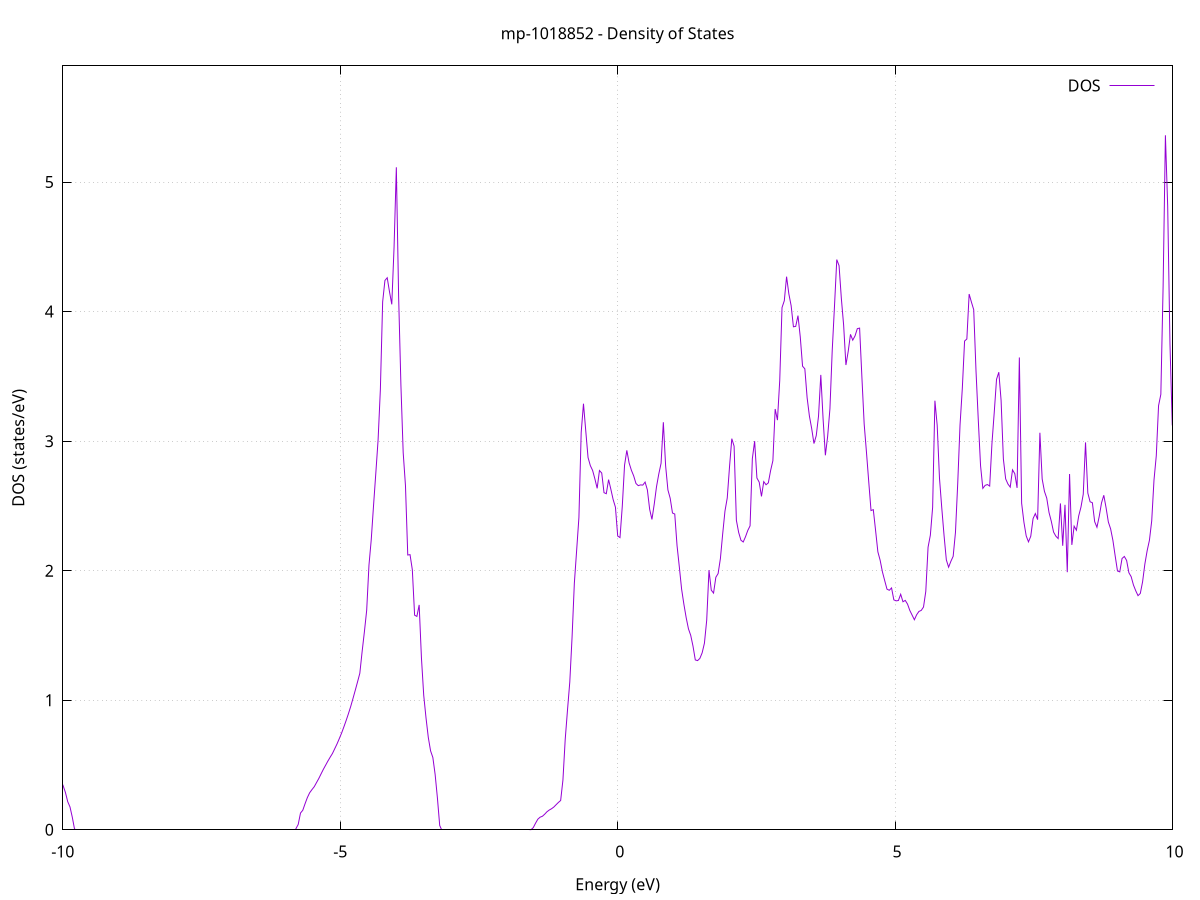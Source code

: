 set title 'mp-1018852 - Density of States'
set xlabel 'Energy (eV)'
set ylabel 'DOS (states/eV)'
set grid
set xrange [-10:10]
set yrange [0:5.897]
set xzeroaxis lt -1
set terminal png size 800,600
set output 'mp-1018852_dos_gnuplot.png'
plot '-' using 1:2 with lines title 'DOS'
-41.580800 0.000000
-41.539700 0.000000
-41.498500 0.000000
-41.457400 0.000000
-41.416300 0.000000
-41.375100 0.000000
-41.334000 0.000000
-41.292900 0.000000
-41.251800 0.000000
-41.210600 0.000000
-41.169500 0.000000
-41.128400 0.000000
-41.087200 0.000000
-41.046100 0.000000
-41.005000 0.000000
-40.963800 0.000000
-40.922700 0.000000
-40.881600 0.000000
-40.840500 0.000000
-40.799300 0.000000
-40.758200 0.000000
-40.717100 0.000000
-40.675900 0.000000
-40.634800 0.000000
-40.593700 0.000000
-40.552600 0.000000
-40.511400 0.000000
-40.470300 0.000000
-40.429200 0.000000
-40.388000 0.000000
-40.346900 0.000000
-40.305800 0.000000
-40.264600 0.000000
-40.223500 0.000000
-40.182400 0.000000
-40.141300 0.000000
-40.100100 0.000000
-40.059000 0.000000
-40.017900 0.000000
-39.976700 0.000000
-39.935600 0.000000
-39.894500 0.000000
-39.853400 0.000000
-39.812200 0.000000
-39.771100 0.000000
-39.730000 0.000000
-39.688800 0.000000
-39.647700 0.000000
-39.606600 0.000000
-39.565400 0.000000
-39.524300 0.000000
-39.483200 0.000000
-39.442100 0.000000
-39.400900 0.000000
-39.359800 0.000000
-39.318700 0.000000
-39.277500 0.000000
-39.236400 0.000000
-39.195300 0.000000
-39.154200 0.000000
-39.113000 0.000000
-39.071900 0.000000
-39.030800 0.000000
-38.989600 0.000000
-38.948500 0.000000
-38.907400 0.000000
-38.866200 0.000000
-38.825100 0.000000
-38.784000 0.000000
-38.742900 0.000000
-38.701700 0.000000
-38.660600 0.000000
-38.619500 0.000000
-38.578300 0.000000
-38.537200 0.000000
-38.496100 0.000000
-38.455000 0.000000
-38.413800 0.000000
-38.372700 0.000000
-38.331600 0.000000
-38.290400 0.000000
-38.249300 0.000000
-38.208200 0.000000
-38.167000 0.000000
-38.125900 0.000000
-38.084800 0.000000
-38.043700 0.000000
-38.002500 0.000000
-37.961400 0.000000
-37.920300 0.000000
-37.879100 0.000000
-37.838000 1.192600
-37.796900 13.156100
-37.755700 7.453200
-37.714600 5.088600
-37.673500 5.054800
-37.632400 4.101500
-37.591200 4.101600
-37.550100 3.974700
-37.509000 3.803800
-37.467800 3.803900
-37.426700 3.941400
-37.385600 3.993900
-37.344500 3.994000
-37.303300 4.841500
-37.262200 4.841700
-37.221100 18.468900
-37.179900 37.450300
-37.138800 46.423100
-37.097700 45.068700
-37.056500 41.510000
-37.015400 27.506200
-36.974300 0.000000
-36.933200 0.000000
-36.892000 0.000000
-36.850900 0.000000
-36.809800 0.000000
-36.768600 0.000000
-36.727500 0.000000
-36.686400 0.000000
-36.645300 0.000000
-36.604100 0.000000
-36.563000 0.000000
-36.521900 0.000000
-36.480700 0.000000
-36.439600 0.000000
-36.398500 0.000000
-36.357300 0.000000
-36.316200 0.000000
-36.275100 0.000000
-36.234000 0.000000
-36.192800 0.000000
-36.151700 0.000000
-36.110600 0.000000
-36.069400 0.000000
-36.028300 0.000000
-35.987200 0.000000
-35.946100 0.000000
-35.904900 0.000000
-35.863800 0.000000
-35.822700 0.000000
-35.781500 0.000000
-35.740400 0.000000
-35.699300 0.000000
-35.658100 0.000000
-35.617000 0.000000
-35.575900 0.000000
-35.534800 0.000000
-35.493600 0.000000
-35.452500 0.000000
-35.411400 0.000000
-35.370200 0.000000
-35.329100 0.000000
-35.288000 0.000000
-35.246900 0.000000
-35.205700 0.000000
-35.164600 0.000000
-35.123500 0.000000
-35.082300 0.000000
-35.041200 0.000000
-35.000100 0.000000
-34.958900 0.000000
-34.917800 0.000000
-34.876700 0.000000
-34.835600 0.000000
-34.794400 0.000000
-34.753300 0.000000
-34.712200 0.000000
-34.671000 0.000000
-34.629900 0.000000
-34.588800 0.000000
-34.547700 0.000000
-34.506500 0.000000
-34.465400 0.000000
-34.424300 0.000000
-34.383100 0.000000
-34.342000 0.000000
-34.300900 0.000000
-34.259700 0.000000
-34.218600 0.000000
-34.177500 0.000000
-34.136400 0.000000
-34.095200 0.000000
-34.054100 0.000000
-34.013000 0.000000
-33.971800 0.000000
-33.930700 0.000000
-33.889600 0.000000
-33.848400 0.000000
-33.807300 0.000000
-33.766200 0.000000
-33.725100 0.000000
-33.683900 0.000000
-33.642800 0.000000
-33.601700 0.000000
-33.560500 0.000000
-33.519400 0.000000
-33.478300 0.000000
-33.437200 0.000000
-33.396000 0.000000
-33.354900 0.000000
-33.313800 0.000000
-33.272600 0.000000
-33.231500 0.000000
-33.190400 0.000000
-33.149200 0.000000
-33.108100 0.000000
-33.067000 0.000000
-33.025900 0.000000
-32.984700 0.000000
-32.943600 0.000000
-32.902500 0.000000
-32.861300 0.000000
-32.820200 0.000000
-32.779100 0.000000
-32.738000 0.000000
-32.696800 0.000000
-32.655700 0.000000
-32.614600 0.000000
-32.573400 0.000000
-32.532300 0.000000
-32.491200 0.000000
-32.450000 0.000000
-32.408900 0.000000
-32.367800 0.000000
-32.326700 0.000000
-32.285500 0.000000
-32.244400 0.000000
-32.203300 0.000000
-32.162100 0.000000
-32.121000 0.000000
-32.079900 0.000000
-32.038800 0.000000
-31.997600 0.000000
-31.956500 0.000000
-31.915400 0.000000
-31.874200 0.000000
-31.833100 0.000000
-31.792000 0.000000
-31.750800 0.000000
-31.709700 0.000000
-31.668600 0.000000
-31.627500 0.000000
-31.586300 0.000000
-31.545200 0.000000
-31.504100 0.000000
-31.462900 0.000000
-31.421800 0.000000
-31.380700 0.000000
-31.339600 0.000000
-31.298400 0.000000
-31.257300 0.000000
-31.216200 0.000000
-31.175000 0.000000
-31.133900 0.000000
-31.092800 0.000000
-31.051600 0.000000
-31.010500 0.000000
-30.969400 0.000000
-30.928300 0.000000
-30.887100 0.000000
-30.846000 0.000000
-30.804900 0.000000
-30.763700 0.000000
-30.722600 0.000000
-30.681500 0.000000
-30.640400 0.000000
-30.599200 0.000000
-30.558100 0.000000
-30.517000 0.000000
-30.475800 0.000000
-30.434700 0.000000
-30.393600 0.000000
-30.352400 0.000000
-30.311300 0.000000
-30.270200 0.000000
-30.229100 0.000000
-30.187900 0.000000
-30.146800 0.000000
-30.105700 0.000000
-30.064500 0.000000
-30.023400 0.000000
-29.982300 0.000000
-29.941100 0.000000
-29.900000 0.000000
-29.858900 0.000000
-29.817800 0.000000
-29.776600 0.000000
-29.735500 0.000000
-29.694400 0.000000
-29.653200 0.000000
-29.612100 0.000000
-29.571000 0.000000
-29.529900 0.000000
-29.488700 0.000000
-29.447600 0.000000
-29.406500 0.000000
-29.365300 0.000000
-29.324200 0.000000
-29.283100 0.000000
-29.241900 0.000000
-29.200800 0.000000
-29.159700 0.000000
-29.118600 0.000000
-29.077400 0.000000
-29.036300 0.000000
-28.995200 0.000000
-28.954000 0.000000
-28.912900 0.000000
-28.871800 0.000000
-28.830700 0.000000
-28.789500 0.000000
-28.748400 0.000000
-28.707300 0.000000
-28.666100 0.000000
-28.625000 0.000000
-28.583900 0.000000
-28.542700 0.000000
-28.501600 0.000000
-28.460500 0.000000
-28.419400 0.000000
-28.378200 0.000000
-28.337100 0.000000
-28.296000 0.000000
-28.254800 0.000000
-28.213700 0.000000
-28.172600 0.000000
-28.131500 0.000000
-28.090300 0.000000
-28.049200 0.000000
-28.008100 0.000000
-27.966900 0.000000
-27.925800 0.000000
-27.884700 0.000000
-27.843500 0.000000
-27.802400 0.000000
-27.761300 0.000000
-27.720200 0.000000
-27.679000 0.000000
-27.637900 0.000000
-27.596800 0.000000
-27.555600 0.000000
-27.514500 0.000000
-27.473400 0.000000
-27.432300 0.000000
-27.391100 0.000000
-27.350000 0.000000
-27.308900 0.000000
-27.267700 0.000000
-27.226600 0.000000
-27.185500 0.000000
-27.144300 0.000000
-27.103200 0.000000
-27.062100 0.000000
-27.021000 0.000000
-26.979800 0.000000
-26.938700 0.000000
-26.897600 0.000000
-26.856400 0.000000
-26.815300 0.000000
-26.774200 0.000000
-26.733100 0.000000
-26.691900 0.000000
-26.650800 0.000000
-26.609700 0.000000
-26.568500 0.000000
-26.527400 0.000000
-26.486300 0.000000
-26.445100 0.000000
-26.404000 0.000000
-26.362900 0.000000
-26.321800 0.000000
-26.280600 0.000000
-26.239500 0.000000
-26.198400 0.000000
-26.157200 0.000000
-26.116100 0.000000
-26.075000 0.000000
-26.033800 0.000000
-25.992700 0.000000
-25.951600 0.000000
-25.910500 0.000000
-25.869300 0.000000
-25.828200 0.000000
-25.787100 0.000000
-25.745900 0.000000
-25.704800 0.000000
-25.663700 0.000000
-25.622600 0.000000
-25.581400 0.000000
-25.540300 0.000000
-25.499200 0.000000
-25.458000 0.000000
-25.416900 0.000000
-25.375800 0.000000
-25.334600 0.000000
-25.293500 0.000000
-25.252400 0.000000
-25.211300 0.000000
-25.170100 0.000000
-25.129000 0.000000
-25.087900 0.000000
-25.046700 0.000000
-25.005600 0.000000
-24.964500 0.000000
-24.923400 0.000000
-24.882200 0.000000
-24.841100 0.000000
-24.800000 0.000000
-24.758800 0.000000
-24.717700 0.000000
-24.676600 0.000000
-24.635400 0.000000
-24.594300 0.000000
-24.553200 0.000000
-24.512100 0.000000
-24.470900 0.000000
-24.429800 0.000000
-24.388700 0.000000
-24.347500 0.000000
-24.306400 0.000000
-24.265300 0.000000
-24.224200 0.000000
-24.183000 0.000000
-24.141900 0.000000
-24.100800 0.000000
-24.059600 0.000000
-24.018500 0.000000
-23.977400 0.000000
-23.936200 0.000000
-23.895100 0.000000
-23.854000 0.000000
-23.812900 0.000000
-23.771700 0.000000
-23.730600 0.000000
-23.689500 0.000000
-23.648300 0.000000
-23.607200 0.000000
-23.566100 0.000000
-23.525000 0.000000
-23.483800 0.000000
-23.442700 0.000000
-23.401600 0.000000
-23.360400 0.000000
-23.319300 0.000000
-23.278200 0.000000
-23.237000 0.000000
-23.195900 0.000000
-23.154800 0.000000
-23.113700 0.000000
-23.072500 0.000000
-23.031400 0.000000
-22.990300 0.000000
-22.949100 0.000000
-22.908000 0.000000
-22.866900 0.000000
-22.825800 0.000000
-22.784600 0.000000
-22.743500 0.000000
-22.702400 0.000000
-22.661200 0.000000
-22.620100 0.000000
-22.579000 0.000000
-22.537800 0.000000
-22.496700 0.000000
-22.455600 0.000000
-22.414500 0.000000
-22.373300 0.000000
-22.332200 0.000000
-22.291100 0.000000
-22.249900 0.000000
-22.208800 0.000000
-22.167700 0.000000
-22.126500 0.000000
-22.085400 0.000000
-22.044300 0.000000
-22.003200 0.000000
-21.962000 0.000000
-21.920900 0.000000
-21.879800 0.000000
-21.838600 0.000000
-21.797500 0.000000
-21.756400 0.000000
-21.715300 0.000000
-21.674100 0.000000
-21.633000 0.000000
-21.591900 0.000000
-21.550700 0.000000
-21.509600 0.000000
-21.468500 0.000000
-21.427300 0.000000
-21.386200 0.000000
-21.345100 0.000000
-21.304000 0.000000
-21.262800 0.000000
-21.221700 0.000000
-21.180600 0.000000
-21.139400 0.000000
-21.098300 0.000000
-21.057200 0.000000
-21.016100 0.000000
-20.974900 0.000000
-20.933800 0.000000
-20.892700 0.000000
-20.851500 0.000000
-20.810400 0.000000
-20.769300 0.000000
-20.728100 0.000000
-20.687000 0.000000
-20.645900 0.000000
-20.604800 0.000000
-20.563600 0.000000
-20.522500 0.000000
-20.481400 0.000000
-20.440200 0.000000
-20.399100 0.000000
-20.358000 0.000000
-20.316900 0.000000
-20.275700 0.000000
-20.234600 0.000000
-20.193500 0.000000
-20.152300 0.000000
-20.111200 0.000000
-20.070100 0.000000
-20.028900 0.000000
-19.987800 0.000000
-19.946700 0.000000
-19.905600 0.000000
-19.864400 0.000000
-19.823300 0.000000
-19.782200 0.000000
-19.741000 0.000000
-19.699900 0.000000
-19.658800 0.000000
-19.617700 0.000000
-19.576500 0.000000
-19.535400 0.000000
-19.494300 0.000000
-19.453100 0.000000
-19.412000 0.000000
-19.370900 0.000000
-19.329700 0.000000
-19.288600 0.000000
-19.247500 0.000000
-19.206400 0.000000
-19.165200 0.000000
-19.124100 0.000000
-19.083000 0.000000
-19.041800 0.000000
-19.000700 0.000000
-18.959600 0.000000
-18.918500 0.000000
-18.877300 0.000000
-18.836200 0.000000
-18.795100 0.000000
-18.753900 0.000000
-18.712800 0.000000
-18.671700 0.000000
-18.630500 0.000000
-18.589400 0.000000
-18.548300 0.000000
-18.507200 0.000000
-18.466000 0.000000
-18.424900 0.000000
-18.383800 0.000000
-18.342600 0.000000
-18.301500 0.000000
-18.260400 0.000000
-18.219200 0.000000
-18.178100 0.000000
-18.137000 0.000000
-18.095900 0.000000
-18.054700 0.000000
-18.013600 0.000000
-17.972500 0.000000
-17.931300 0.000000
-17.890200 0.000000
-17.849100 0.000000
-17.808000 0.000000
-17.766800 0.000000
-17.725700 0.000000
-17.684600 0.000000
-17.643400 0.000000
-17.602300 0.000000
-17.561200 0.000000
-17.520000 0.000000
-17.478900 0.000000
-17.437800 0.000000
-17.396700 0.000000
-17.355500 0.000000
-17.314400 0.000000
-17.273300 0.000000
-17.232100 0.000000
-17.191000 0.000000
-17.149900 0.000000
-17.108800 0.000000
-17.067600 0.000000
-17.026500 0.000000
-16.985400 0.000000
-16.944200 0.000000
-16.903100 0.000000
-16.862000 0.000000
-16.820800 0.000000
-16.779700 0.000000
-16.738600 0.000000
-16.697500 0.000000
-16.656300 0.000000
-16.615200 0.000000
-16.574100 0.000000
-16.532900 0.000000
-16.491800 0.000000
-16.450700 0.000000
-16.409600 0.000000
-16.368400 0.000000
-16.327300 0.000000
-16.286200 0.000000
-16.245000 0.000000
-16.203900 0.000000
-16.162800 0.000000
-16.121600 0.000000
-16.080500 0.000000
-16.039400 0.000000
-15.998300 0.000000
-15.957100 0.000000
-15.916000 0.000000
-15.874900 0.000000
-15.833700 0.000000
-15.792600 0.000000
-15.751500 0.000000
-15.710400 0.000000
-15.669200 0.000000
-15.628100 0.000000
-15.587000 0.000000
-15.545800 0.000000
-15.504700 0.000000
-15.463600 0.000000
-15.422400 0.000000
-15.381300 0.000000
-15.340200 0.000000
-15.299100 0.000000
-15.257900 0.000000
-15.216800 0.000000
-15.175700 0.000000
-15.134500 0.000000
-15.093400 0.000000
-15.052300 0.000000
-15.011200 0.000000
-14.970000 0.000000
-14.928900 0.000000
-14.887800 0.000000
-14.846600 0.000000
-14.805500 0.000000
-14.764400 0.000000
-14.723200 0.000000
-14.682100 0.000000
-14.641000 0.000000
-14.599900 0.000000
-14.558700 0.000000
-14.517600 0.000000
-14.476500 0.000000
-14.435300 0.000000
-14.394200 0.000000
-14.353100 0.000000
-14.311900 0.000000
-14.270800 0.000000
-14.229700 0.000000
-14.188600 0.000000
-14.147400 0.000000
-14.106300 0.000000
-14.065200 0.000000
-14.024000 0.000000
-13.982900 0.000000
-13.941800 0.000000
-13.900700 0.000000
-13.859500 0.000000
-13.818400 0.000000
-13.777300 0.000000
-13.736100 0.000000
-13.695000 0.000000
-13.653900 0.000000
-13.612700 0.000000
-13.571600 0.000000
-13.530500 0.000000
-13.489400 0.000000
-13.448200 0.000000
-13.407100 0.000000
-13.366000 0.000000
-13.324800 0.000000
-13.283700 0.000000
-13.242600 0.000000
-13.201500 0.000000
-13.160300 0.000000
-13.119200 0.000000
-13.078100 0.000000
-13.036900 0.000000
-12.995800 0.000000
-12.954700 0.000000
-12.913500 0.000000
-12.872400 0.000000
-12.831300 0.000000
-12.790200 0.000000
-12.749000 0.000000
-12.707900 0.000000
-12.666800 0.000000
-12.625600 0.000000
-12.584500 0.000000
-12.543400 0.000000
-12.502300 0.000000
-12.461100 0.000000
-12.420000 0.005600
-12.378900 0.133800
-12.337700 0.190500
-12.296600 0.244600
-12.255500 0.315100
-12.214300 0.341900
-12.173200 0.383900
-12.132100 0.427600
-12.091000 0.475500
-12.049800 0.521000
-12.008700 0.558000
-11.967600 0.598000
-11.926400 0.642000
-11.885300 0.693500
-11.844200 0.747000
-11.803100 0.794400
-11.761900 0.845000
-11.720800 0.904600
-11.679700 0.966400
-11.638500 1.030400
-11.597400 1.108400
-11.556300 1.343400
-11.515100 1.361300
-11.474000 1.367300
-11.432900 1.385300
-11.391800 1.414500
-11.350600 1.549300
-11.309500 1.831500
-11.268400 2.066900
-11.227200 2.293400
-11.186100 2.597500
-11.145000 2.942000
-11.103900 3.585500
-11.062700 3.695700
-11.021600 3.739200
-10.980500 4.017700
-10.939300 4.114900
-10.898200 4.617400
-10.857100 4.737700
-10.815900 4.418600
-10.774800 4.454000
-10.733700 4.653500
-10.692600 3.175800
-10.651400 2.556800
-10.610300 2.080400
-10.569200 1.964900
-10.528000 1.910100
-10.486900 1.490400
-10.445800 1.335000
-10.404600 1.184600
-10.363500 1.056000
-10.322400 0.941900
-10.281300 0.840500
-10.240100 0.745200
-10.199000 0.668600
-10.157900 0.593000
-10.116700 0.517400
-10.075600 0.454000
-10.034500 0.394300
-9.993400 0.339700
-9.952200 0.287500
-9.911100 0.216700
-9.870000 0.176000
-9.828800 0.097100
-9.787700 0.003700
-9.746600 0.000000
-9.705400 0.000000
-9.664300 0.000000
-9.623200 0.000000
-9.582100 0.000000
-9.540900 0.000000
-9.499800 0.000000
-9.458700 0.000000
-9.417500 0.000000
-9.376400 0.000000
-9.335300 0.000000
-9.294200 0.000000
-9.253000 0.000000
-9.211900 0.000000
-9.170800 0.000000
-9.129600 0.000000
-9.088500 0.000000
-9.047400 0.000000
-9.006200 0.000000
-8.965100 0.000000
-8.924000 0.000000
-8.882900 0.000000
-8.841700 0.000000
-8.800600 0.000000
-8.759500 0.000000
-8.718300 0.000000
-8.677200 0.000000
-8.636100 0.000000
-8.595000 0.000000
-8.553800 0.000000
-8.512700 0.000000
-8.471600 0.000000
-8.430400 0.000000
-8.389300 0.000000
-8.348200 0.000000
-8.307000 0.000000
-8.265900 0.000000
-8.224800 0.000000
-8.183700 0.000000
-8.142500 0.000000
-8.101400 0.000000
-8.060300 0.000000
-8.019100 0.000000
-7.978000 0.000000
-7.936900 0.000000
-7.895800 0.000000
-7.854600 0.000000
-7.813500 0.000000
-7.772400 0.000000
-7.731200 0.000000
-7.690100 0.000000
-7.649000 0.000000
-7.607800 0.000000
-7.566700 0.000000
-7.525600 0.000000
-7.484500 0.000000
-7.443300 0.000000
-7.402200 0.000000
-7.361100 0.000000
-7.319900 0.000000
-7.278800 0.000000
-7.237700 0.000000
-7.196600 0.000000
-7.155400 0.000000
-7.114300 0.000000
-7.073200 0.000000
-7.032000 0.000000
-6.990900 0.000000
-6.949800 0.000000
-6.908600 0.000000
-6.867500 0.000000
-6.826400 0.000000
-6.785300 0.000000
-6.744100 0.000000
-6.703000 0.000000
-6.661900 0.000000
-6.620700 0.000000
-6.579600 0.000000
-6.538500 0.000000
-6.497300 0.000000
-6.456200 0.000000
-6.415100 0.000000
-6.374000 0.000000
-6.332800 0.000000
-6.291700 0.000000
-6.250600 0.000000
-6.209400 0.000000
-6.168300 0.000000
-6.127200 0.000000
-6.086100 0.000000
-6.044900 0.000000
-6.003800 0.000000
-5.962700 0.000000
-5.921500 0.000000
-5.880400 0.000000
-5.839300 0.000000
-5.798100 0.000000
-5.757000 0.041400
-5.715900 0.129200
-5.674800 0.150600
-5.633600 0.201000
-5.592500 0.248300
-5.551400 0.285300
-5.510200 0.309700
-5.469100 0.332000
-5.428000 0.363600
-5.386900 0.395300
-5.345700 0.430900
-5.304600 0.466200
-5.263500 0.498100
-5.222300 0.530300
-5.181200 0.560300
-5.140100 0.588900
-5.098900 0.625800
-5.057800 0.662500
-5.016700 0.703700
-4.975600 0.746000
-4.934400 0.793800
-4.893300 0.843500
-4.852200 0.895700
-4.811000 0.951900
-4.769900 1.013600
-4.728800 1.076900
-4.687700 1.141800
-4.646500 1.208300
-4.605400 1.374500
-4.564300 1.528100
-4.523100 1.693900
-4.482000 2.042100
-4.440900 2.239200
-4.399700 2.501500
-4.358600 2.752100
-4.317500 3.009100
-4.276400 3.397400
-4.235200 4.075000
-4.194100 4.240400
-4.153000 4.261400
-4.111800 4.153100
-4.070700 4.056000
-4.029600 4.496500
-3.988500 5.114200
-3.947300 4.115900
-3.906200 3.433400
-3.865100 2.911900
-3.823900 2.656600
-3.782800 2.121200
-3.741700 2.123800
-3.700500 2.007600
-3.659400 1.656600
-3.618300 1.646900
-3.577200 1.735900
-3.536000 1.325900
-3.494900 1.037400
-3.453800 0.863700
-3.412600 0.712700
-3.371500 0.609300
-3.330400 0.557900
-3.289300 0.426800
-3.248100 0.244600
-3.207000 0.033400
-3.165900 0.000000
-3.124700 0.000000
-3.083600 0.000000
-3.042500 0.000000
-3.001300 0.000000
-2.960200 0.000000
-2.919100 0.000000
-2.878000 0.000000
-2.836800 0.000000
-2.795700 0.000000
-2.754600 0.000000
-2.713400 0.000000
-2.672300 0.000000
-2.631200 0.000000
-2.590000 0.000000
-2.548900 0.000000
-2.507800 0.000000
-2.466700 0.000000
-2.425500 0.000000
-2.384400 0.000000
-2.343300 0.000000
-2.302100 0.000000
-2.261000 0.000000
-2.219900 0.000000
-2.178800 0.000000
-2.137600 0.000000
-2.096500 0.000000
-2.055400 0.000000
-2.014200 0.000000
-1.973100 0.000000
-1.932000 0.000000
-1.890800 0.000000
-1.849700 0.000000
-1.808600 0.000000
-1.767500 0.000000
-1.726300 0.000000
-1.685200 0.000000
-1.644100 0.000000
-1.602900 0.000000
-1.561800 0.000500
-1.520700 0.016600
-1.479600 0.050900
-1.438400 0.081700
-1.397300 0.097300
-1.356200 0.104200
-1.315000 0.120200
-1.273900 0.139100
-1.232800 0.152400
-1.191600 0.162300
-1.150500 0.175400
-1.109400 0.193300
-1.068300 0.210800
-1.027100 0.226100
-0.986000 0.384300
-0.944900 0.698400
-0.903700 0.924800
-0.862600 1.140000
-0.821500 1.485800
-0.780400 1.902400
-0.739200 2.155500
-0.698100 2.410400
-0.657000 3.067100
-0.615800 3.289000
-0.574700 3.079600
-0.533600 2.874000
-0.492400 2.811400
-0.451300 2.774200
-0.410200 2.709100
-0.369100 2.635700
-0.327900 2.773300
-0.286800 2.753900
-0.245700 2.602200
-0.204500 2.594400
-0.163400 2.703000
-0.122300 2.628700
-0.081200 2.549200
-0.040000 2.490500
0.001100 2.267500
0.042200 2.255500
0.083400 2.496000
0.124500 2.814400
0.165600 2.929100
0.206800 2.831600
0.247900 2.775300
0.289000 2.731900
0.330100 2.673400
0.371300 2.656500
0.412400 2.662300
0.453500 2.660800
0.494700 2.684100
0.535800 2.623800
0.576900 2.474200
0.618000 2.395600
0.659200 2.512800
0.700300 2.648000
0.741400 2.746300
0.782600 2.829300
0.823700 3.146000
0.864800 2.809100
0.906000 2.623500
0.947100 2.558800
0.988200 2.445500
1.029300 2.437400
1.070500 2.193700
1.111600 2.029300
1.152700 1.857700
1.193900 1.740900
1.235000 1.637900
1.276100 1.551500
1.317300 1.500300
1.358400 1.416800
1.399500 1.311200
1.440600 1.305900
1.481800 1.322800
1.522900 1.365700
1.564000 1.440300
1.605200 1.617500
1.646300 2.004400
1.687400 1.849700
1.728500 1.827200
1.769700 1.949200
1.810800 1.977900
1.851900 2.093300
1.893100 2.284000
1.934200 2.459800
1.975300 2.561500
2.016500 2.803400
2.057600 3.019300
2.098700 2.961400
2.139800 2.389600
2.181000 2.295300
2.222100 2.235200
2.263200 2.221500
2.304400 2.262000
2.345500 2.310700
2.386600 2.346100
2.427700 2.864900
2.468900 3.000200
2.510000 2.715600
2.551100 2.683500
2.592300 2.573800
2.633400 2.687600
2.674500 2.663400
2.715700 2.678100
2.756800 2.772900
2.797900 2.849300
2.839000 3.248100
2.880200 3.162300
2.921300 3.467600
2.962400 4.031000
3.003600 4.084000
3.044700 4.269700
3.085800 4.136300
3.126900 4.045500
3.168100 3.882900
3.209200 3.885900
3.250300 3.969000
3.291500 3.804200
3.332600 3.578700
3.373700 3.558300
3.414900 3.335300
3.456000 3.193800
3.497100 3.097300
3.538200 2.981500
3.579400 3.042600
3.620500 3.193300
3.661600 3.511400
3.702800 3.170800
3.743900 2.891000
3.785000 3.038200
3.826100 3.250400
3.867300 3.699500
3.908400 4.043700
3.949500 4.401600
3.990700 4.354500
4.031800 4.101300
4.072900 3.895800
4.114100 3.587700
4.155200 3.692400
4.196300 3.824500
4.237400 3.779600
4.278600 3.812700
4.319700 3.868500
4.360800 3.872700
4.402000 3.494500
4.443100 3.132300
4.484200 2.915900
4.525300 2.687500
4.566500 2.464400
4.607600 2.471200
4.648700 2.311300
4.689900 2.145700
4.731000 2.080400
4.772100 1.991000
4.813300 1.923100
4.854400 1.857400
4.895500 1.848800
4.936600 1.866800
4.977800 1.774800
5.018900 1.767200
5.060000 1.769800
5.101200 1.818000
5.142300 1.760200
5.183400 1.770800
5.224500 1.742200
5.265700 1.693200
5.306800 1.657400
5.347900 1.621400
5.389100 1.660200
5.430200 1.685700
5.471300 1.693300
5.512500 1.719500
5.553600 1.840200
5.594700 2.181300
5.635800 2.273900
5.677000 2.488900
5.718100 3.312400
5.759200 3.121500
5.800400 2.714400
5.841500 2.485000
5.882600 2.272800
5.923800 2.083900
5.964900 2.027000
6.006000 2.072500
6.047100 2.110900
6.088300 2.294800
6.129400 2.675700
6.170500 3.123000
6.211700 3.405200
6.252800 3.772700
6.293900 3.788800
6.335000 4.135600
6.376200 4.073300
6.417300 4.015000
6.458400 3.545400
6.499600 3.164800
6.540700 2.810300
6.581800 2.635300
6.623000 2.658700
6.664100 2.665000
6.705200 2.653200
6.746300 2.983600
6.787500 3.222900
6.828600 3.477400
6.869700 3.532200
6.910900 3.314600
6.952000 2.862200
6.993100 2.708900
7.034200 2.669200
7.075400 2.645100
7.116500 2.778400
7.157600 2.749100
7.198800 2.639200
7.239900 3.646200
7.281000 2.520800
7.322200 2.374700
7.363300 2.268700
7.404400 2.222700
7.445500 2.265900
7.486700 2.401500
7.527800 2.441000
7.568900 2.394000
7.610100 3.064700
7.651200 2.707600
7.692300 2.612300
7.733400 2.560400
7.774600 2.449200
7.815700 2.381300
7.856800 2.298000
7.898000 2.266400
7.939100 2.248200
7.980200 2.519500
8.021400 2.192500
8.062500 2.508600
8.103600 1.988700
8.144700 2.746300
8.185900 2.199100
8.227000 2.343700
8.268100 2.312400
8.309300 2.422600
8.350400 2.490900
8.391500 2.590500
8.432600 2.990300
8.473800 2.599600
8.514900 2.532100
8.556000 2.524600
8.597200 2.378700
8.638300 2.335300
8.679400 2.418900
8.720600 2.523000
8.761700 2.582400
8.802800 2.485900
8.843900 2.375900
8.885100 2.322200
8.926200 2.233500
8.967300 2.113000
9.008500 1.997700
9.049600 1.991000
9.090700 2.094100
9.131800 2.110000
9.173000 2.079300
9.214100 1.984200
9.255200 1.953600
9.296400 1.889600
9.337500 1.845200
9.378600 1.807300
9.419800 1.824400
9.460900 1.914400
9.502000 2.051500
9.543100 2.154000
9.584300 2.235100
9.625400 2.384800
9.666500 2.699200
9.707700 2.886700
9.748800 3.273700
9.789900 3.361300
9.831100 4.199500
9.872200 5.361000
9.913300 4.814800
9.954400 3.752800
9.995600 3.126600
10.036700 3.047100
10.077800 3.266800
10.119000 3.510500
10.160100 3.696300
10.201200 3.651100
10.242300 3.432100
10.283500 3.356200
10.324600 3.392300
10.365700 3.077800
10.406900 2.801100
10.448000 2.605100
10.489100 2.540500
10.530300 2.493700
10.571400 2.482900
10.612500 2.616900
10.653600 2.522800
10.694800 2.535900
10.735900 2.720600
10.777000 2.604600
10.818200 3.061400
10.859300 4.610200
10.900400 4.710400
10.941500 5.034500
10.982700 4.847200
11.023800 5.174300
11.064900 4.601700
11.106100 4.079600
11.147200 3.945900
11.188300 4.501300
11.229500 5.146200
11.270600 5.520400
11.311700 4.529200
11.352800 3.910600
11.394000 3.645600
11.435100 4.152100
11.476200 3.908800
11.517400 4.042100
11.558500 3.707100
11.599600 3.258300
11.640700 3.089000
11.681900 2.936600
11.723000 2.853200
11.764100 2.668900
11.805300 2.602500
11.846400 2.616800
11.887500 2.516100
11.928700 2.488700
11.969800 2.416900
12.010900 2.506500
12.052000 2.548600
12.093200 2.431000
12.134300 2.461000
12.175400 2.632000
12.216600 2.846200
12.257700 2.646600
12.298800 2.649700
12.339900 2.708300
12.381100 2.877800
12.422200 2.684600
12.463300 2.533600
12.504500 2.414100
12.545600 2.330800
12.586700 2.259300
12.627900 2.207600
12.669000 2.217600
12.710100 2.207000
12.751200 2.215600
12.792400 2.236400
12.833500 2.324700
12.874600 2.285700
12.915800 2.339000
12.956900 2.447100
12.998000 2.534800
13.039100 2.799700
13.080300 3.009100
13.121400 2.819900
13.162500 2.502600
13.203700 2.347000
13.244800 2.155000
13.285900 1.921200
13.327100 1.732400
13.368200 1.631000
13.409300 1.542400
13.450400 1.479500
13.491600 1.398900
13.532700 1.301200
13.573800 1.207600
13.615000 1.151200
13.656100 1.111400
13.697200 1.038000
13.738400 0.910900
13.779500 0.841100
13.820600 0.806500
13.861700 0.758000
13.902900 0.628800
13.944000 0.520300
13.985100 0.445000
14.026300 0.320500
14.067400 0.273000
14.108500 0.251800
14.149600 0.238400
14.190800 0.225000
14.231900 0.232900
14.273000 0.279700
14.314200 0.348800
14.355300 0.438400
14.396400 0.526500
14.437600 0.553500
14.478700 0.556100
14.519800 0.537700
14.560900 0.524600
14.602100 0.527900
14.643200 0.513300
14.684300 0.482000
14.725500 0.440400
14.766600 0.420000
14.807700 0.421500
14.848800 0.424400
14.890000 0.425400
14.931100 0.431000
14.972200 0.437400
15.013400 0.444200
15.054500 0.458700
15.095600 0.520800
15.136800 0.544900
15.177900 0.563400
15.219000 0.536100
15.260100 0.532300
15.301300 0.530300
15.342400 0.535600
15.383500 0.538700
15.424700 0.537600
15.465800 0.536500
15.506900 0.542200
15.548000 0.548800
15.589200 0.554300
15.630300 0.559200
15.671400 0.587100
15.712600 0.638200
15.753700 0.680500
15.794800 0.699500
15.836000 0.733900
15.877100 0.773500
15.918200 0.811400
15.959300 0.842900
16.000500 0.876500
16.041600 0.918000
16.082700 0.980100
16.123900 1.086700
16.165000 1.217400
16.206100 1.384800
16.247200 1.563400
16.288400 1.766500
16.329500 1.966400
16.370600 2.132700
16.411800 2.365800
16.452900 2.521300
16.494000 2.614700
16.535200 2.738400
16.576300 3.002200
16.617400 3.407600
16.658500 3.625800
16.699700 3.691600
16.740800 3.726500
16.781900 3.547100
16.823100 3.450000
16.864200 3.474600
16.905300 3.255200
16.946400 2.920500
16.987600 2.683500
17.028700 2.491700
17.069800 2.452700
17.111000 2.202600
17.152100 2.172900
17.193200 2.191800
17.234400 2.947700
17.275500 3.250400
17.316600 2.447400
17.357700 2.222100
17.398900 2.681000
17.440000 2.690200
17.481100 3.177100
17.522300 3.990100
17.563400 5.525400
17.604500 5.887500
17.645700 5.379800
17.686800 5.495900
17.727900 4.647300
17.769000 4.328500
17.810200 4.918600
17.851300 4.832700
17.892400 4.547300
17.933600 3.667500
17.974700 3.170900
18.015800 2.668300
18.056900 2.269200
18.098100 1.979400
18.139200 1.770800
18.180300 1.513100
18.221500 1.416300
18.262600 1.154800
18.303700 1.057500
18.344900 0.981500
18.386000 0.910700
18.427100 0.863000
18.468200 0.823300
18.509400 0.792200
18.550500 0.757000
18.591600 0.707900
18.632800 0.683200
18.673900 0.680200
18.715000 0.664500
18.756100 0.629300
18.797300 0.608300
18.838400 0.599600
18.879500 0.599300
18.920700 0.605200
18.961800 0.608900
19.002900 0.612200
19.044100 0.615000
19.085200 0.620600
19.126300 0.622400
19.167400 0.628400
19.208600 0.647400
19.249700 0.671900
19.290800 0.696800
19.332000 1.092500
19.373100 0.844200
19.414200 0.889700
19.455300 0.897500
19.496500 0.951000
19.537600 1.017500
19.578700 1.145200
19.619900 1.141800
19.661000 1.181400
19.702100 1.236900
19.743300 1.349700
19.784400 1.662300
19.825500 1.540300
19.866600 1.576400
19.907800 1.601600
19.948900 1.566300
19.990000 1.577800
20.031200 1.497400
20.072300 1.475900
20.113400 1.460600
20.154500 1.438200
20.195700 1.418500
20.236800 1.405300
20.277900 1.371200
20.319100 1.366200
20.360200 1.361400
20.401300 1.354900
20.442500 1.354200
20.483600 1.437300
20.524700 1.429600
20.565800 1.419900
20.607000 1.412900
20.648100 1.404500
20.689200 1.395500
20.730400 1.390100
20.771500 1.386600
20.812600 1.381800
20.853700 1.373800
20.894900 1.369600
20.936000 1.389300
20.977100 1.340200
21.018300 1.240100
21.059400 1.230000
21.100500 1.221200
21.141700 1.207100
21.182800 1.202900
21.223900 1.200700
21.265000 1.198100
21.306200 1.175800
21.347300 1.166600
21.388400 1.164600
21.429600 1.166500
21.470700 1.168500
21.511800 1.141000
21.553000 1.103300
21.594100 1.098700
21.635200 1.099400
21.676300 1.099300
21.717500 1.094000
21.758600 1.091900
21.799700 1.092200
21.840900 1.093000
21.882000 1.105800
21.923100 1.125300
21.964200 1.116900
22.005400 1.147200
22.046500 1.148400
22.087600 1.160900
22.128800 1.175500
22.169900 1.192200
22.211000 1.217300
22.252200 1.245000
22.293300 1.238300
22.334400 1.248800
22.375500 1.259200
22.416700 1.273400
22.457800 1.258500
22.498900 1.228200
22.540100 1.209200
22.581200 1.170800
22.622300 1.147400
22.663400 1.126700
22.704600 1.083100
22.745700 1.026600
22.786800 0.978200
22.828000 0.939300
22.869100 0.914300
22.910200 0.903500
22.951400 0.926900
22.992500 0.929000
23.033600 0.889700
23.074700 0.884600
23.115900 0.882300
23.157000 0.885800
23.198100 0.912500
23.239300 0.990600
23.280400 1.019700
23.321500 1.038900
23.362600 1.081300
23.403800 1.091200
23.444900 1.122400
23.486000 1.201100
23.527200 1.268500
23.568300 1.344100
23.609400 1.439900
23.650600 1.550400
23.691700 1.675100
23.732800 1.816200
23.773900 1.927000
23.815100 1.980700
23.856200 1.987800
23.897300 1.980900
23.938500 1.926700
23.979600 1.894600
24.020700 1.854300
24.061800 1.800600
24.103000 1.776200
24.144100 1.872900
24.185200 2.012100
24.226400 2.122900
24.267500 2.052800
24.308600 2.094000
24.349800 2.240300
24.390900 2.912700
24.432000 2.334300
24.473100 2.258300
24.514300 2.178400
24.555400 2.083100
24.596500 2.017000
24.637700 2.154400
24.678800 2.109700
24.719900 1.834100
24.761000 1.665600
24.802200 1.474800
24.843300 1.362900
24.884400 1.273400
24.925600 1.256000
24.966700 1.211000
25.007800 1.188800
25.049000 1.204000
25.090100 1.232200
25.131200 1.266300
25.172300 1.323300
25.213500 1.370800
25.254600 1.365100
25.295700 1.268600
25.336900 1.250100
25.378000 1.155800
25.419100 1.063600
25.460300 1.027900
25.501400 1.011200
25.542500 0.998300
25.583600 0.999000
25.624800 1.015200
25.665900 1.076200
25.707000 1.120800
25.748200 1.166500
25.789300 1.227000
25.830400 1.305100
25.871500 1.434000
25.912700 1.802300
25.953800 1.710900
25.994900 1.694200
26.036100 1.884900
26.077200 1.733500
26.118300 1.692100
26.159500 1.710500
26.200600 1.712900
26.241700 1.713500
26.282800 1.802600
26.324000 1.735900
26.365100 1.657300
26.406200 1.573200
26.447400 1.505500
26.488500 1.476900
26.529600 1.465100
26.570700 1.461400
26.611900 1.474900
26.653000 1.492900
26.694100 1.524000
26.735300 1.577900
26.776400 1.659600
26.817500 1.735600
26.858700 1.804600
26.899800 1.833600
26.940900 1.896700
26.982000 1.913800
27.023200 1.930800
27.064300 1.921900
27.105400 1.897000
27.146600 1.841100
27.187700 1.805100
27.228800 1.805100
27.269900 1.795800
27.311100 1.731000
27.352200 1.697800
27.393300 1.754200
27.434500 1.835400
27.475600 1.937000
27.516700 2.139300
27.557900 2.265700
27.599000 2.347800
27.640100 2.453500
27.681200 2.515700
27.722400 2.574400
27.763500 2.626300
27.804600 2.465900
27.845800 2.431700
27.886900 2.379900
27.928000 2.338700
27.969100 2.311200
28.010300 2.308300
28.051400 2.442900
28.092500 2.483900
28.133700 2.483800
28.174800 2.487400
28.215900 2.413000
28.257100 2.408800
28.298200 2.567500
28.339300 2.646600
28.380400 2.764800
28.421600 2.993000
28.462700 3.179100
28.503800 3.220100
28.545000 3.427900
28.586100 3.560100
28.627200 3.775700
28.668300 4.102800
28.709500 4.302400
28.750600 4.428600
28.791700 4.311800
28.832900 4.268000
28.874000 4.448600
28.915100 4.409100
28.956300 4.560800
28.997400 4.514600
29.038500 4.194800
29.079600 3.798600
29.120800 3.770700
29.161900 3.547700
29.203000 3.522400
29.244200 3.292700
29.285300 3.159500
29.326400 3.169100
29.367600 3.099500
29.408700 2.933900
29.449800 2.510700
29.490900 2.412600
29.532100 2.428300
29.573200 2.491700
29.614300 2.451300
29.655500 2.310400
29.696600 2.161800
29.737700 2.047300
29.778800 2.009400
29.820000 2.162800
29.861100 2.116600
29.902200 2.222500
29.943400 2.276100
29.984500 2.089400
30.025600 1.967700
30.066800 1.933300
30.107900 1.916500
30.149000 2.008200
30.190100 2.381200
30.231300 2.525400
30.272400 2.248800
30.313500 2.541400
30.354700 3.808300
30.395800 2.814500
30.436900 2.886400
30.478000 2.997100
30.519200 2.951200
30.560300 2.937800
30.601400 3.633400
30.642600 3.189900
30.683700 3.113300
30.724800 3.232600
30.766000 3.308200
30.807100 3.394800
30.848200 3.305500
30.889300 2.986200
30.930500 3.005500
30.971600 3.280800
31.012700 3.432900
31.053900 3.713400
31.095000 3.850700
31.136100 3.797900
31.177200 3.670500
31.218400 2.925000
31.259500 2.492000
31.300600 2.227000
31.341800 1.903200
31.382900 1.691400
31.424000 1.527700
31.465200 1.393400
31.506300 1.307500
31.547400 1.267700
31.588500 1.260600
31.629700 1.328900
31.670800 1.363100
31.711900 1.394600
31.753100 1.431900
31.794200 1.405800
31.835300 1.428300
31.876400 1.471300
31.917600 1.569600
31.958700 1.587500
31.999800 1.296100
32.041000 1.177000
32.082100 1.098100
32.123200 1.030400
32.164400 0.984700
32.205500 0.955700
32.246600 1.006700
32.287700 1.107200
32.328900 1.136400
32.370000 1.125100
32.411100 1.147800
32.452300 1.118300
32.493400 1.086400
32.534500 1.095100
32.575600 0.980400
32.616800 0.917100
32.657900 0.846600
32.699000 0.804100
32.740200 0.800400
32.781300 0.820500
32.822400 0.901100
32.863600 0.981000
32.904700 1.019400
32.945800 1.032800
32.986900 1.078500
33.028100 1.152600
33.069200 1.307900
33.110300 1.564300
33.151500 1.704100
33.192600 1.655900
33.233700 1.683400
33.274900 1.719900
33.316000 1.763000
33.357100 1.861500
33.398200 2.095700
33.439400 2.307500
33.480500 2.061300
33.521600 1.934000
33.562800 1.834300
33.603900 1.768700
33.645000 1.732500
33.686100 1.710800
33.727300 1.726900
33.768400 1.765700
33.809500 1.795400
33.850700 1.813200
33.891800 2.078700
33.932900 1.876300
33.974100 1.814600
34.015200 1.792300
34.056300 1.739200
34.097400 1.676400
34.138600 1.597400
34.179700 1.528000
34.220800 1.459200
34.262000 1.394000
34.303100 1.386700
34.344200 1.275500
34.385300 3.581100
34.426500 0.720200
34.467600 0.661700
34.508700 0.598700
34.549900 0.540000
34.591000 0.492200
34.632100 0.445300
34.673300 0.419500
34.714400 0.402100
34.755500 0.436800
34.796600 0.361400
34.837800 0.346000
34.878900 0.334100
34.920000 0.325500
34.961200 0.319900
35.002300 0.314600
35.043400 0.317600
35.084500 0.321200
35.125700 0.317200
35.166800 0.311400
35.207900 0.301300
35.249100 0.273400
35.290200 0.252000
35.331300 0.251000
35.372500 0.237400
35.413600 0.218800
35.454700 0.198900
35.495800 0.181900
35.537000 0.167800
35.578100 0.158600
35.619200 0.151300
35.660400 0.143800
35.701500 0.136100
35.742600 0.128200
35.783700 0.120100
35.824900 0.113500
35.866000 0.106400
35.907100 0.098800
35.948300 0.090600
35.989400 0.082700
36.030500 0.075300
36.071700 0.066800
36.112800 0.058300
36.153900 0.050900
36.195000 0.044200
36.236200 0.038400
36.277300 0.033500
36.318400 0.029000
36.359600 0.025000
36.400700 0.021300
36.441800 0.018000
36.482900 0.015000
36.524100 0.012300
36.565200 0.009900
36.606300 0.007800
36.647500 0.005900
36.688600 0.004400
36.729700 0.003000
36.770900 0.002000
36.812000 0.001100
36.853100 0.000500
36.894200 0.000100
36.935400 0.000000
36.976500 0.000000
37.017600 0.000000
37.058800 0.000000
37.099900 0.000000
37.141000 0.000000
37.182200 0.000000
37.223300 0.000000
37.264400 0.000000
37.305500 0.000000
37.346700 0.000000
37.387800 0.000000
37.428900 0.000000
37.470100 0.000000
37.511200 0.000000
37.552300 0.000000
37.593400 0.000000
37.634600 0.000000
37.675700 0.000000
37.716800 0.000000
37.758000 0.000000
37.799100 0.000000
37.840200 0.000000
37.881400 0.000000
37.922500 0.000000
37.963600 0.000000
38.004700 0.000000
38.045900 0.000000
38.087000 0.000000
38.128100 0.000000
38.169300 0.000000
38.210400 0.000000
38.251500 0.000000
38.292600 0.000000
38.333800 0.000000
38.374900 0.000000
38.416000 0.000000
38.457200 0.000000
38.498300 0.000000
38.539400 0.000000
38.580600 0.000000
38.621700 0.000000
38.662800 0.000000
38.703900 0.000000
38.745100 0.000000
38.786200 0.000000
38.827300 0.000000
38.868500 0.000000
38.909600 0.000000
38.950700 0.000000
38.991800 0.000000
39.033000 0.000000
39.074100 0.000000
39.115200 0.000000
39.156400 0.000000
39.197500 0.000000
39.238600 0.000000
39.279800 0.000000
39.320900 0.000000
39.362000 0.000000
39.403100 0.000000
39.444300 0.000000
39.485400 0.000000
39.526500 0.000000
39.567700 0.000000
39.608800 0.000000
39.649900 0.000000
39.691000 0.000000
39.732200 0.000000
39.773300 0.000000
39.814400 0.000000
39.855600 0.000000
39.896700 0.000000
39.937800 0.000000
39.979000 0.000000
40.020100 0.000000
40.061200 0.000000
40.102300 0.000000
40.143500 0.000000
40.184600 0.000000
40.225700 0.000000
40.266900 0.000000
40.308000 0.000000
40.349100 0.000000
40.390200 0.000000
40.431400 0.000000
40.472500 0.000000
40.513600 0.000000
40.554800 0.000000
40.595900 0.000000
40.637000 0.000000
40.678200 0.000000
e

